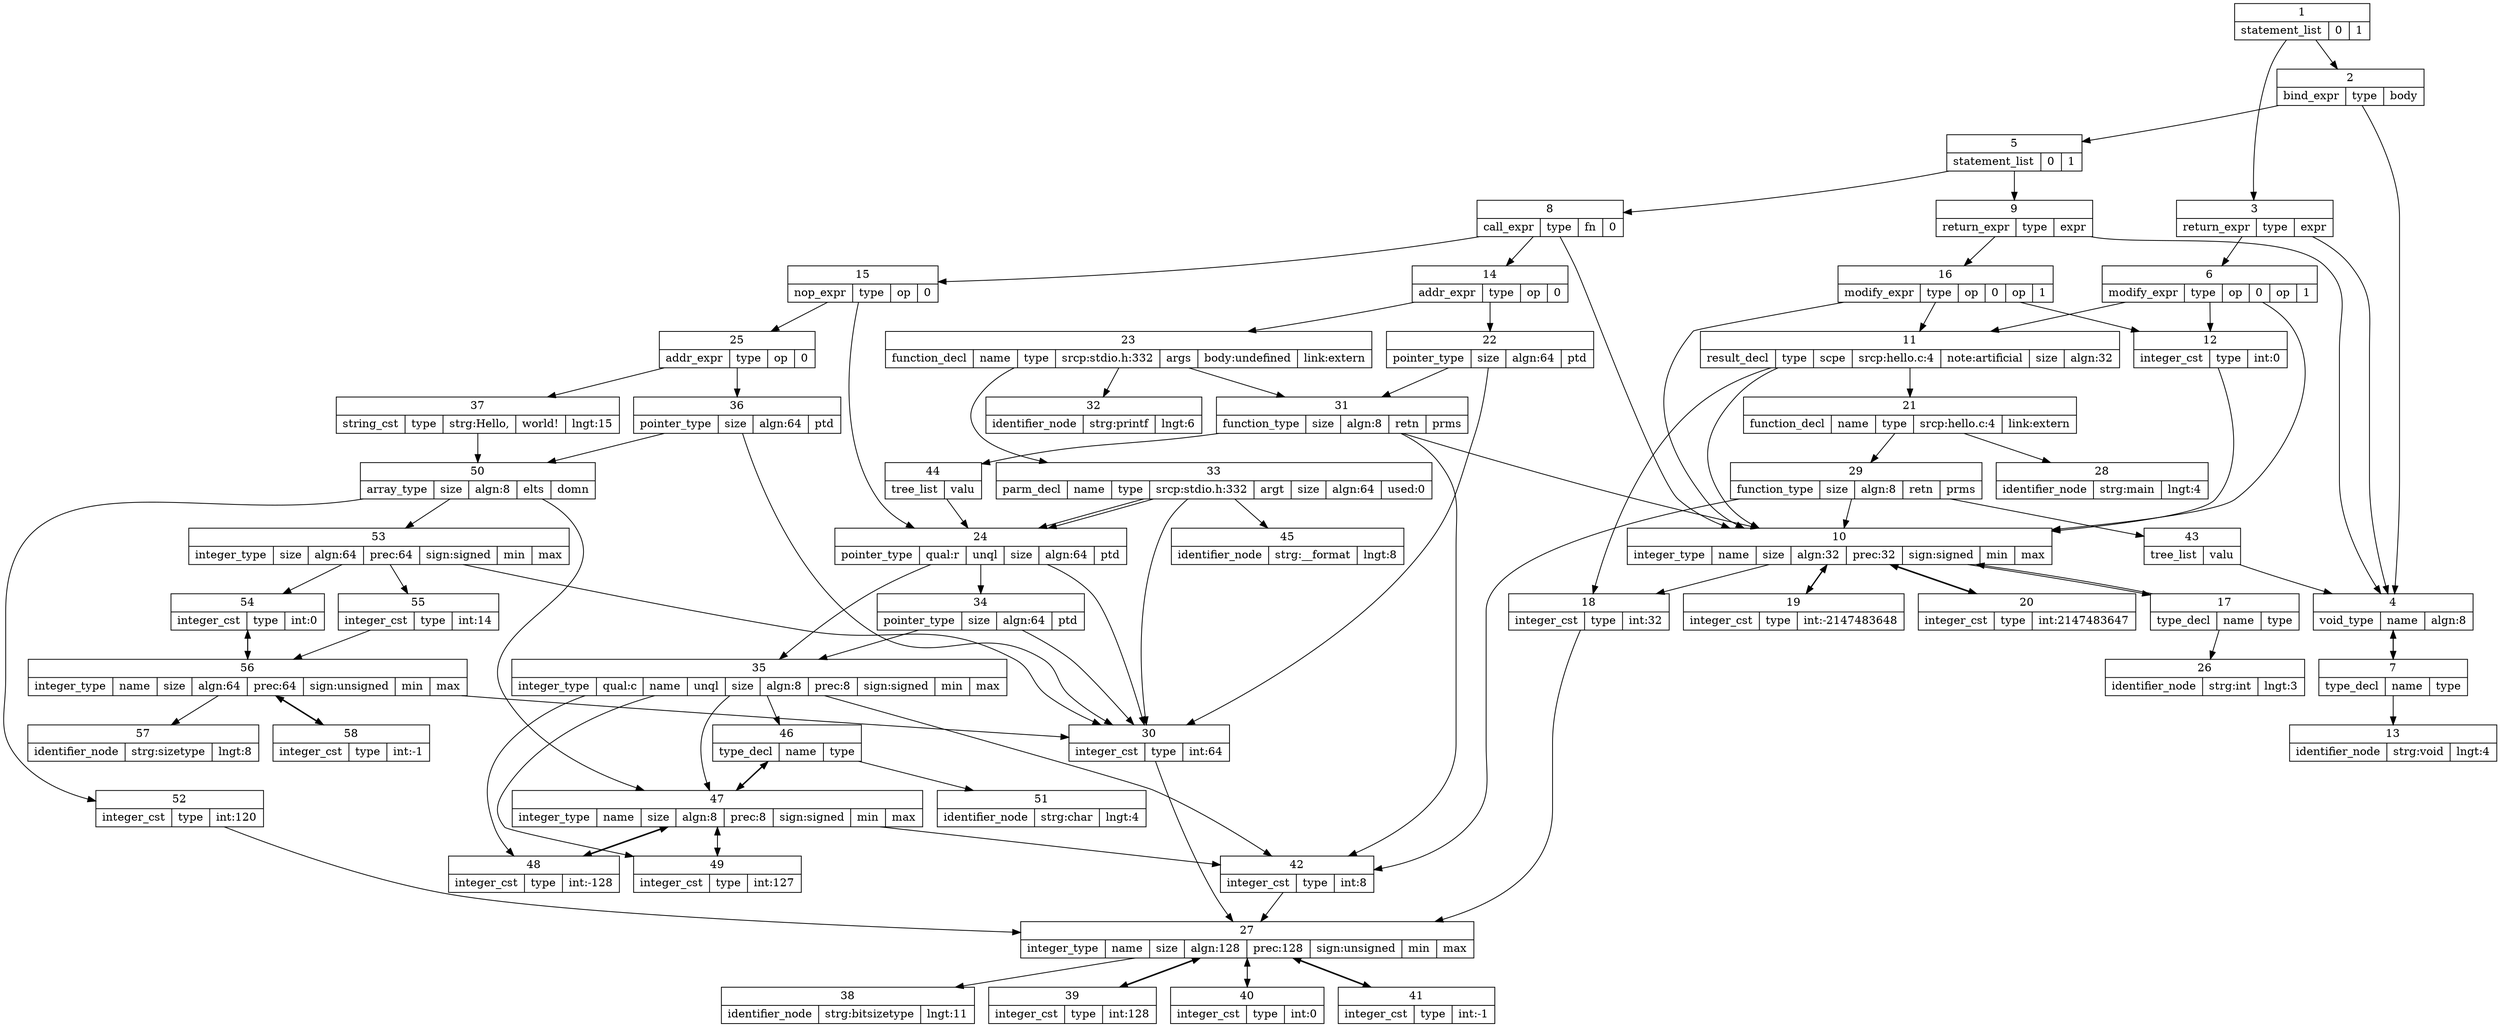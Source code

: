 digraph G {
 node [shape = record]; 
1 [label = "{1 | {statement_list | 0  | 1 }}"];
 1:0 -> 2;
 1:1 -> 3; 
2 [label = "{2 | {bind_expr | type  | body }}"];
 2:type -> 4;
 2:body -> 5; 
3 [label = "{3 | {return_expr | type  | expr }}"];
 3:type -> 4;
 3:expr -> 6; 
4 [label = "{4 | {void_type | name  | algn:8}}"];
 4:name -> 7; 
5 [label = "{5 | {statement_list | 0  | 1 }}"];
 5:0 -> 8;
 5:1 -> 9; 
6 [label = "{6 | {modify_expr | type  | op | 0  | op | 1 }}"];
 6:type -> 10;
 6:0 -> 11;
 6:1 -> 12; 
7 [label = "{7 | {type_decl | name  | type }}"];
 7:name -> 13;
 7:type -> 4; 
8 [label = "{8 | {call_expr | type  | fn  | 0 }}"];
 8:type -> 10;
 8:fn -> 14;
 8:0 -> 15; 
9 [label = "{9 | {return_expr | type  | expr }}"];
 9:type -> 4;
 9:expr -> 16; 
10 [label = "{10 | {integer_type | name  | size  | algn:32 | prec:32 | sign:signed | min  | max }}"];
 10:name -> 17;
 10:size -> 18;
 10:min -> 19;
 10:max -> 20; 
11 [label = "{11 | {result_decl | type  | scpe  | srcp:hello.c:4 | note:artificial | size  | algn:32}}"];
 11:type -> 10;
 11:scpe -> 21;
 11:size -> 18; 
12 [label = "{12 | {integer_cst | type  | int:0}}"];
 12:type -> 10; 
13 [label = "{13 | {identifier_node | strg:void | lngt:4}}"]; 
14 [label = "{14 | {addr_expr | type  | op | 0 }}"];
 14:type -> 22;
 14:0 -> 23; 
15 [label = "{15 | {nop_expr | type  | op | 0 }}"];
 15:type -> 24;
 15:0 -> 25; 
16 [label = "{16 | {modify_expr | type  | op | 0  | op | 1 }}"];
 16:type -> 10;
 16:0 -> 11;
 16:1 -> 12; 
17 [label = "{17 | {type_decl | name  | type }}"];
 17:name -> 26;
 17:type -> 10; 
18 [label = "{18 | {integer_cst | type  | int:32}}"];
 18:type -> 27; 
19 [label = "{19 | {integer_cst | type  | int:-2147483648}}"];
 19:type -> 10; 
20 [label = "{20 | {integer_cst | type  | int:2147483647}}"];
 20:type -> 10; 
21 [label = "{21 | {function_decl | name  | type  | srcp:hello.c:4 | link:extern}}"];
 21:name -> 28;
 21:type -> 29; 
22 [label = "{22 | {pointer_type | size  | algn:64 | ptd }}"];
 22:size -> 30;
 22:ptd -> 31; 
23 [label = "{23 | {function_decl | name  | type  | srcp:stdio.h:332 | args  | body:undefined | link:extern}}"];
 23:name -> 32;
 23:type -> 31;
 23:args -> 33; 
24 [label = "{24 | {pointer_type | qual:r | unql  | size  | algn:64 | ptd }}"];
 24:unql -> 34;
 24:size -> 30;
 24:ptd -> 35; 
25 [label = "{25 | {addr_expr | type  | op | 0 }}"];
 25:type -> 36;
 25:0 -> 37; 
26 [label = "{26 | {identifier_node | strg:int | lngt:3}}"]; 
27 [label = "{27 | {integer_type | name  | size  | algn:128 | prec:128 | sign:unsigned | min  | max }}"];
 27:name -> 38;
 27:size -> 39;
 27:min -> 40;
 27:max -> 41; 
28 [label = "{28 | {identifier_node | strg:main | lngt:4}}"]; 
29 [label = "{29 | {function_type | size  | algn:8 | retn  | prms }}"];
 29:size -> 42;
 29:retn -> 10;
 29:prms -> 43; 
30 [label = "{30 | {integer_cst | type  | int:64}}"];
 30:type -> 27; 
31 [label = "{31 | {function_type | size  | algn:8 | retn  | prms }}"];
 31:size -> 42;
 31:retn -> 10;
 31:prms -> 44; 
32 [label = "{32 | {identifier_node | strg:printf | lngt:6}}"]; 
33 [label = "{33 | {parm_decl | name  | type  | srcp:stdio.h:332 | argt  | size  | algn:64 | used:0}}"];
 33:name -> 45;
 33:type -> 24;
 33:argt -> 24;
 33:size -> 30; 
34 [label = "{34 | {pointer_type | size  | algn:64 | ptd }}"];
 34:size -> 30;
 34:ptd -> 35; 
35 [label = "{35 | {integer_type | qual:c | name  | unql  | size  | algn:8 | prec:8 | sign:signed | min  | max }}"];
 35:name -> 46;
 35:unql -> 47;
 35:size -> 42;
 35:min -> 48;
 35:max -> 49; 
36 [label = "{36 | {pointer_type | size  | algn:64 | ptd }}"];
 36:size -> 30;
 36:ptd -> 50; 
37 [label = "{37 | {string_cst | type  | strg:Hello, | world! | lngt:15}}"];
 37:type -> 50; 
38 [label = "{38 | {identifier_node | strg:bitsizetype | lngt:11}}"]; 
39 [label = "{39 | {integer_cst | type  | int:128}}"];
 39:type -> 27; 
40 [label = "{40 | {integer_cst | type  | int:0}}"];
 40:type -> 27; 
41 [label = "{41 | {integer_cst | type  | int:-1}}"];
 41:type -> 27; 
42 [label = "{42 | {integer_cst | type  | int:8}}"];
 42:type -> 27; 
43 [label = "{43 | {tree_list | valu }}"];
 43:valu -> 4; 
44 [label = "{44 | {tree_list | valu }}"];
 44:valu -> 24; 
45 [label = "{45 | {identifier_node | strg:__format | lngt:8}}"]; 
46 [label = "{46 | {type_decl | name  | type }}"];
 46:name -> 51;
 46:type -> 47; 
47 [label = "{47 | {integer_type | name  | size  | algn:8 | prec:8 | sign:signed | min  | max }}"];
 47:name -> 46;
 47:size -> 42;
 47:min -> 48;
 47:max -> 49; 
48 [label = "{48 | {integer_cst | type  | int:-128}}"];
 48:type -> 47; 
49 [label = "{49 | {integer_cst | type  | int:127}}"];
 49:type -> 47; 
50 [label = "{50 | {array_type | size  | algn:8 | elts  | domn }}"];
 50:size -> 52;
 50:elts -> 47;
 50:domn -> 53; 
51 [label = "{51 | {identifier_node | strg:char | lngt:4}}"]; 
52 [label = "{52 | {integer_cst | type  | int:120}}"];
 52:type -> 27; 
53 [label = "{53 | {integer_type | size  | algn:64 | prec:64 | sign:signed | min  | max }}"];
 53:size -> 30;
 53:min -> 54;
 53:max -> 55; 
54 [label = "{54 | {integer_cst | type  | int:0}}"];
 54:type -> 56; 
55 [label = "{55 | {integer_cst | type  | int:14}}"];
 55:type -> 56; 
56 [label = "{56 | {integer_type | name  | size  | algn:64 | prec:64 | sign:unsigned | min  | max }}"];
 56:name -> 57;
 56:size -> 30;
 56:min -> 54;
 56:max -> 58; 
57 [label = "{57 | {identifier_node | strg:sizetype | lngt:8}}"]; 
58 [label = "{58 | {integer_cst | type  | int:-1}}"];
 58:type -> 56;
}
